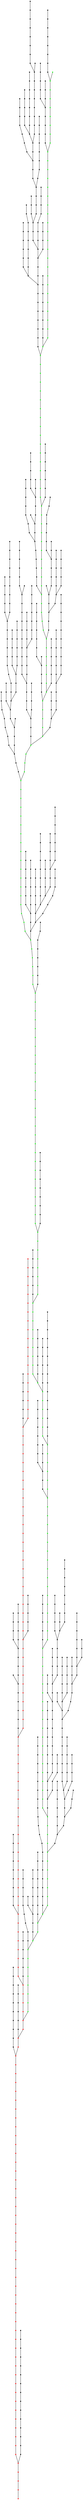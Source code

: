 digraph Orbits {
  node [shape=point];
  edge [arrowhead=none];
<YOU> [color=green];
<6KQ> [color=green];
<TBN> [color=green];
<BPX> [color=green];
<TKV> [color=green];
<RFG> [color=green];
<3SG> [color=green];
<S4B> [color=green];
<LM7> [color=green];
<2BN> [color=green];
<7ZX> [color=green];
<9B4> [color=green];
<NYS> [color=green];
<C9S> [color=green];
<2V2> [color=green];
<R2J> [color=green];
<BJ7> [color=green];
<68L> [color=green];
<SJM> [color=green];
<1M4> [color=green];
<X92> [color=green];
<1J9> [color=green];
<PFH> [color=green];
<W19> [color=green];
<FR3> [color=green];
<J4Q> [color=green];
<WZ7> [color=green];
<RKH> [color=green];
<KD8> [color=green];
<JN5> [color=green];
<61X> [color=green];
<X5Q> [color=green];
<9FL> [color=green];
<VX4> [color=green];
<94S> [color=green];
<RQX> [color=green];
<K9P> [color=green];
<J29> [color=green];
<GT6> [color=green];
<FDY> [color=green];
<8N7> [color=green];
<T2N> [color=green];
<487> [color=green];
<WY2> [color=green];
<771> [color=green];
<CTR> [color=green];
<P8C> [color=green];
<P3N> [color=green];
<45G> [color=green];
<VK9> [color=green];
<NJB> [color=green];
<M9R> [color=green];
<JRF> [color=green];
<8DH> [color=green];
<R66> [color=green];
<F9R> [color=green];
<JNY> [color=green];
<LRD> [color=green];
<MCW> [color=green];
<53D> [color=green];
<R1J> [color=green];
<4W5> [color=green];
<DC6> [color=green];
<Y1S> [color=green];
<6XD> [color=green];
<M8C> [color=green];
<P5X> [color=green];
<V9J> [color=green];
<RGV> [color=green];
<XS1> [color=green];
<YC8> [color=green];
<G7N> [color=green];
<SXQ> [color=green];
<8Z8> [color=green];
<GFG> [color=green];
<X5R> [color=green];
<WSY> [color=green];
<X34> [color=green];
<DQ4> [color=green];
<1FS> [color=green];
<6VW> [color=green];
<4QJ> [color=green];
<F5V> [color=green];
<R21> [color=green];
<G3Q> [color=green];
<677> [color=green];
<8YR> [color=green];
<484> [color=green];
<YMB> [color=green];
<PC3> [color=green];
<SMJ> [color=green];
<Q8X> [color=green];
<YWS> [color=green];
<SKV> [color=green];
<BJK> [color=green];
<Z6S> [color=green];
<1FX> [color=green];
<3NY> [color=green];
<VQ7> [color=green];
<KVH> [color=green];
<DXN> [color=green];
<P7K> [color=green];
<YVB> [color=green];
<B98> [color=green];
<V9P> [color=green];
<CM5> [color=green];
<DY2> [color=green];
<K95> [color=green];
<MGY> [color=green];
<YH9> [color=green];
<61Z> [color=green];
<FGY> [color=green];
<RZ8> [color=green];
<X5V> [color=green];
<YLK> [color=green];
<GX7> [color=green];
<HXM> [color=green];
<XQF> [color=green];
<BZD> [color=green];
<Q29> [color=green];
<113> [color=green];
<XN6> [color=green];
<YJQ> [color=green];
<Q8J> [color=green];
<6TZ> [color=green];
<BCV> [color=green];
<G9R> [color=green];
<XDD> [color=green];
<8S7> [color=green];
<W3D> [color=green];
<MSN> [color=green];
<GK1> [color=green];
<JBS> [color=green];
<Q4D> [color=green];
<LS2> [color=green];
<2WF> [color=green];
<5DM> [color=green];
<GHN> [color=green];
<3HG> [color=green];
<P5P> [color=green];
<65Y> [color=green];
<NNH> [color=green];
<1JF> [color=green];
<1YT> [color=green];
<PHF> [color=green];
<XJM> [color=green];
<R6Y> [color=green];
<9SF> [color=green];
<P98> [color=green];
<LVZ> [color=green];
<5B3> [color=green];
<NXF> [color=green];
<PQF> [color=green];
<183> [color=green];
<6TT> [color=green];
<H6P> [color=green];
<PK7> [color=green];
<FSB> [color=green];
<8NV> [color=green];
<TQP> [color=green];
<NPC> [color=green];
<6RF> [color=green];
<PVD> [color=green];
<ZBK> [color=green];
<WH4> [color=green];
<HHN> [color=green];
<KGS> [color=green];
<B3C> [color=green];
<4ZD> [color=green];
<Z17> [color=green];
<4GV> [color=green];
<4LD> [color=green];
<PFF> [color=green];
<CGQ> [color=green];
<XZN> [color=green];
<7FB> [color=green];
<8R7> [color=green];
<B29> [color=green];
<CCB> [color=green];
<8JW> [color=green];
<M3R> [color=green];
<G8R> [color=green];
<1YY> [color=green];
<BXW> [color=green];
<RXF> [color=green];
<BW5> [color=green];
<TP4> [color=green];
<3J1> [color=green];
<4WD> [color=green];
<XBH> [color=green];
<KN5> [color=green];
<CYZ> [color=green];
<LXZ> [color=green];
<WC6> [color=green];
<319> [color=green];
<1WZ> [color=green];
<VLT> [color=green];
<G9P> [color=green];
<J9C> [color=green];
<L5B> [color=green];
<CY6> [color=green];
<9J6> [color=green];
<M17> [color=green];
<DGZ> [color=green];
<S2D> [color=green];
<46N> [color=green];
<9KC> [color=green];
<HCT> [color=green];
<9WV> [color=green];
<GVG> [color=green];
<JP5> [color=green];
<ZL3> [color=green];
<SM3> [color=green];
<9L3> [color=green];
<5WS> [color=green];
<96F> [color=green];
<PHC> [color=green];
<62G> [color=green];
<19R> [color=green];
<VXF> [color=green];
<BC5> [color=green];
<L7M> [color=green];
<CN9> [color=green];
<6VV> [color=green];
<2T7> [color=green];
<Y1T> [color=green];
<72R> [color=green];
<ZSW> [color=green];
<KJB> [color=green];
<TRR> [color=green];
<LPR> [color=green];
<K7N> [color=green];
<HLF> [color=green];
<YSD> [color=green];
<LLV> [color=green];
<YKS> [color=green];
<3WP> [color=green];
<J5Q> [color=green];
<RLJ> [color=green];
<2NH> [color=green];
<W8S> [color=green];
<HG8> [color=green];
<NT4> [color=green];
<KNH> [color=green];
<81Z> [color=green];
<VK5> [color=green];
<VKJ> [color=green];
<2WD> [color=green];
<JW4> [color=green];
<VDJ> [color=green];
<M2S> [color=green];
<QST> [color=green];
<GMR> [color=green];
<PND> [color=green];
<QP1> [color=green];
<M72> [color=green];
<7DC> [color=green];
<FHY> [color=green];
<ZVX> [color=green];
<QTF> [color=green];
<LK4> [color=green];
<T9Z> [color=green];
<6LB> [color=green];
<6VX> [color=green];
<J4C> [color=green];
<2YN> [color=green];
<J9W> [color=green];
<QXF> [color=green];
<3V2> [color=green];
<SX6> [color=green];
<2YC> [color=green];
<TPY> [color=green];
<V6Q> [color=green];
<ML7> [color=green];
<COM> [color=green];
<SAN> [color=red];
<HGN> [color=red];
<RWF> [color=red];
<HHB> [color=red];
<5QJ> [color=red];
<TZJ> [color=red];
<ZCK> [color=red];
<351> [color=red];
<7C5> [color=red];
<T7V> [color=red];
<52Z> [color=red];
<MJC> [color=red];
<C7Q> [color=red];
<STL> [color=red];
<MJ7> [color=red];
<M5M> [color=red];
<5FZ> [color=red];
<KNT> [color=red];
<X26> [color=red];
<TH4> [color=red];
<83S> [color=red];
<979> [color=red];
<9HM> [color=red];
<97R> [color=red];
<5D3> [color=red];
<62H> [color=red];
<YYH> [color=red];
<NHX> [color=red];
<XNK> [color=red];
<17T> [color=red];
<G43> [color=red];
<QHY> [color=red];
<NL1> [color=red];
<CJ1> [color=red];
<D5V> [color=red];
<6B2> [color=red];
<4QM> [color=red];
<V17> [color=red];
<18Y> [color=red];
<WGQ> [color=red];
<DTY> [color=red];
<5B5> [color=red];
<D5N> [color=red];
<CMF> [color=red];
<JFB> [color=red];
<C7H> [color=red];
<19K> [color=red];
<1XV> [color=red];
<L73> [color=red];
<Y3V> [color=red];
<9DX> [color=red];
<9DP> [color=red];
<M3J> [color=red];
<DKW> [color=red];
<3FP> [color=red];
<DYG> [color=red];
<NFC> [color=red];
<4B7> [color=red];
<T3V> [color=red];
<NYD> [color=red];
<FX6> [color=red];
<B5S> [color=red];
<BK8> [color=red];
<5P5> [color=red];
<5VV> [color=red];
<SQZ> [color=red];
<SR5> [color=red];
<PX9> [color=red];
<2BL> [color=red];
<4Z9> [color=red];
<VV9> [color=red];
<24B> [color=red];
<HYW> [color=red];
<1CM> [color=red];
<XLV> [color=red];
<PQ7> [color=red];
<L4D> [color=red];
<HQR> [color=red];
<5QS> [color=red];
<8CJ> [color=red];
<R2N> [color=red];
<XFM> [color=red];
<9SD> [color=red];
<GCH> [color=red];
<7XL> [color=red];
<CYJ> [color=red];
<BC5> [color=red];
<L7M> [color=red];
<CN9> [color=red];
<6VV> [color=red];
<2T7> [color=red];
<Y1T> [color=red];
<72R> [color=red];
<ZSW> [color=red];
<KJB> [color=red];
<TRR> [color=red];
<LPR> [color=red];
<K7N> [color=red];
<HLF> [color=red];
<YSD> [color=red];
<LLV> [color=red];
<YKS> [color=red];
<3WP> [color=red];
<J5Q> [color=red];
<RLJ> [color=red];
<2NH> [color=red];
<W8S> [color=red];
<HG8> [color=red];
<NT4> [color=red];
<KNH> [color=red];
<81Z> [color=red];
<VK5> [color=red];
<VKJ> [color=red];
<2WD> [color=red];
<JW4> [color=red];
<VDJ> [color=red];
<M2S> [color=red];
<QST> [color=red];
<GMR> [color=red];
<PND> [color=red];
<QP1> [color=red];
<M72> [color=red];
<7DC> [color=red];
<FHY> [color=red];
<ZVX> [color=red];
<QTF> [color=red];
<LK4> [color=red];
<T9Z> [color=red];
<6LB> [color=red];
<6VX> [color=red];
<J4C> [color=red];
<2YN> [color=red];
<J9W> [color=red];
<QXF> [color=red];
<3V2> [color=red];
<SX6> [color=red];
<2YC> [color=red];
<TPY> [color=red];
<V6Q> [color=red];
<ML7> [color=red];
<COM> [color=red];
  <61Z> -> <FGY>;
  <LM7> -> <2BN>;
  <TVB> -> <QXY>;
  <Y6C> -> <5M5>;
  <64M> -> <2L2>;
  <183> -> <6TT>;
  <6TT> -> <H6P>;
  <WP5> -> <LPL>;
  <SDV> -> <TDW>;
  <LHM> -> <4N3>;
  <STL> -> <MJ7>;
  <4QM> -> <V17>;
  <R2P> -> <2XW>;
  <P3C> -> <CMK>;
  <XBH> -> <KN5>;
  <Z17> -> <4GV>;
  <KD6> -> <VQW>;
  <GBK> -> <N6Q>;
  <5R2> -> <LZC>;
  <L7Y> -> <3Z1>;
  <QCF> -> <1LV>;
  <6K4> -> <NQ5>;
  <D1H> -> <3XX>;
  <DXZ> -> <YT6>;
  <CMF> -> <JFB>;
  <DYG> -> <NFC>;
  <W38> -> <VG6>;
  <TCV> -> <31Z>;
  <H8Q> -> <597>;
  <MSN> -> <GK1>;
  <W4Y> -> <69N>;
  <1FX> -> <3NY>;
  <3XX> -> <W81>;
  <KBR> -> <LP1>;
  <X65> -> <3KD>;
  <HLF> -> <YSD>;
  <NXN> -> <WKN>;
  <NYS> -> <C9S>;
  <Y3V> -> <9DX>;
  <YSL> -> <VY4>;
  <79M> -> <2V4>;
  <1RB> -> <X68>;
  <H97> -> <53T>;
  <2J1> -> <TKM>;
  <N95> -> <K8M>;
  <J3B> -> <HZ2>;
  <KQ1> -> <R6Z>;
  <5WS> -> <96F>;
  <KQ5> -> <W68>;
  <NCN> -> <H4G>;
  <BH6> -> <WXV>;
  <KVB> -> <8Z1>;
  <18Y> -> <WGQ>;
  <9D8> -> <4M1>;
  <RLJ> -> <2NH>;
  <1Y5> -> <KVB>;
  <RFG> -> <3SG>;
  <HZJ> -> <GBD>;
  <JZ4> -> <1W4>;
  <R1J> -> <4W5>;
  <GJB> -> <6KP>;
  <4D5> -> <1QS>;
  <FDD> -> <1Q4>;
  <Q8F> -> <DZX>;
  <1RF> -> <7MB>;
  <TKV> -> <RFG>;
  <QTF> -> <LK4>;
  <LLV> -> <YKS>;
  <2BL> -> <4Z9>;
  <WJ4> -> <VNR>;
  <KNH> -> <81Z>;
  <9LV> -> <2V7>;
  <LRD> -> <MCW>;
  <HTX> -> <SGB>;
  <DGX> -> <NKK>;
  <C7W> -> <MHG>;
  <6VV> -> <2T7>;
  <2CL> -> <X9J>;
  <RPP> -> <8CF>;
  <GY6> -> <LVZ>;
  <D1V> -> <NDK>;
  <LTF> -> <JYG>;
  <JP5> -> <ZL3>;
  <NGS> -> <RZP>;
  <212> -> <6LW>;
  <6B2> -> <4QM>;
  <ZCK> -> <351>;
  <JF9> -> <8FJ>;
  <XZV> -> <TH4>;
  <1W4> -> <3HK>;
  <TKM> -> <DCX>;
  <CCB> -> <8JW>;
  <4N7> -> <Z5Y>;
  <1XV> -> <L73>;
  <6VW> -> <4QJ>;
  <8C7> -> <F4H>;
  <BQ9> -> <RKS>;
  <RWF> -> <HHB>;
  <X5H> -> <2T7>;
  <HXM> -> <XQF>;
  <CMJ> -> <QKM>;
  <RZR> -> <GC3>;
  <D5Q> -> <BBL>;
  <JBF> -> <LC7>;
  <MZ1> -> <8RJ>;
  <TYR> -> <PD9>;
  <B17> -> <MWX>;
  <L88> -> <DR1>;
  <B16> -> <KBR>;
  <Q2J> -> <CM2>;
  <3WP> -> <J5Q>;
  <2XW> -> <3Z1>;
  <VY4> -> <YCF>;
  <2V4> -> <76M>;
  <L2Z> -> <CCM>;
  <YNQ> -> <7XM>;
  <GTK> -> <7HW>;
  <6LC> -> <ZSM>;
  <G1N> -> <H9P>;
  <B3C> -> <4ZD>;
  <39Y> -> <DXZ>;
  <V17> -> <18Y>;
  <QXY> -> <747>;
  <ZTN> -> <W26>;
  <J5Q> -> <RLJ>;
  <96F> -> <PHC>;
  <PMY> -> <ZQD>;
  <8RJ> -> <BWK>;
  <DRX> -> <8C4>;
  <NDK> -> <YL1>;
  <PFH> -> <W19>;
  <X8G> -> <T6V>;
  <TRR> -> <LPR>;
  <NF8> -> <JRV>;
  <XVV> -> <248>;
  <H3P> -> <KQ1>;
  <BSB> -> <747>;
  <C4N> -> <8PH>;
  <9M8> -> <7ZT>;
  <QKH> -> <FPQ>;
  <CYZ> -> <LXZ>;
  <681> -> <VZX>;
  <6J4> -> <PRZ>;
  <91R> -> <XZ6>;
  <QG1> -> <G77>;
  <G3S> -> <QCF>;
  <XT1> -> <NXN>;
  <DY2> -> <K95>;
  <NNH> -> <1JF>;
  <7W3> -> <4N7>;
  <PBN> -> <5RQ>;
  <8D1> -> <JRS>;
  <8SK> -> <G7C>;
  <H16> -> <H3P>;
  <Q8Q> -> <346>;
  <5LZ> -> <HH7>;
  <WFK> -> <HZJ>;
  <81J> -> <FRH>;
  <K3X> -> <DQM>;
  <9RN> -> <HTX>;
  <4Z9> -> <VV9>;
  <T37> -> <X6T>;
  <K7H> -> <JC7>;
  <9SF> -> <P98>;
  <XFM> -> <9SD>;
  <B98> -> <V9P>;
  <8NQ> -> <BG7>;
  <PMJ> -> <YPZ>;
  <NFR> -> <5VN>;
  <LK4> -> <T9Z>;
  <N4K> -> <J5G>;
  <GFG> -> <X5R>;
  <MK5> -> <TZP>;
  <5MV> -> <2B4>;
  <RTR> -> <FNG>;
  <HXC> -> <WFK>;
  <R2J> -> <BJ7>;
  <HVV> -> <HCZ>;
  <HYW> -> <1CM>;
  <DPR> -> <9FL>;
  <FFS> -> <JPQ>;
  <6VT> -> <P5P>;
  <MJK> -> <D1V>;
  <Q92> -> <RZB>;
  <QP1> -> <M72>;
  <L16> -> <8ZZ>;
  <XZN> -> <7FB>;
  <TSV> -> <X6C>;
  <SC7> -> <MK5>;
  <7ZX> -> <9B4>;
  <6C5> -> <JZ4>;
  <33S> -> <5H2>;
  <487> -> <WY2>;
  <1J9> -> <PFH>;
  <G42> -> <6RF>;
  <T75> -> <VH4>;
  <9H3> -> <JF9>;
  <DMB> -> <HL8>;
  <98S> -> <WSR>;
  <NNX> -> <W6W>;
  <LC7> -> <Y6C>;
  <VLT> -> <G9P>;
  <D5V> -> <6B2>;
  <GX8> -> <HXC>;
  <4B7> -> <T3V>;
  <46N> -> <9KC>;
  <5T7> -> <SDV>;
  <8QG> -> <8D1>;
  <5QJ> -> <TZJ>;
  <TBD> -> <MBT>;
  <M29> -> <F1D>;
  <C7H> -> <19K>;
  <6KQ> -> <TBN>;
  <76M> -> <TKC>;
  <6L2> -> <38H>;
  <PVD> -> <ZBK>;
  <CTS> -> <DXR>;
  <XDX> -> <KCS>;
  <849> -> <QWW>;
  <NMG> -> <7W3>;
  <397> -> <BX6>;
  <38H> -> <Q61>;
  <JFB> -> <C7H>;
  <2ZR> -> <K1Y>;
  <CMK> -> <39Y>;
  <QTP> -> <3FL>;
  <6DR> -> <S7Y>;
  <J4C> -> <2YN>;
  <PG7> -> <Q8F>;
  <72Z> -> <J5W>;
  <L7M> -> <CN9>;
  <53D> -> <R1J>;
  <CRC> -> <YFG>;
  <4RY> -> <779>;
  <M17> -> <DGZ>;
  <BZ3> -> <5LZ>;
  <FX6> -> <B5S>;
  <5P5> -> <5VV>;
  <2P8> -> <8M9>;
  <J29> -> <GT6>;
  <759> -> <WFK>;
  <FSB> -> <8NV>;
  <Q8X> -> <YWS>;
  <ZLV> -> <ZV4>;
  <NF5> -> <6C5>;
  <XC7> -> <CP9>;
  <YH9> -> <61Z>;
  <W81> -> <VZ8>;
  <JMN> -> <FGN>;
  <72R> -> <ZSW>;
  <P6K> -> <JSN>;
  <Q7M> -> <Y3Z>;
  <ZZM> -> <LT7>;
  <319> -> <1WZ>;
  <D7H> -> <CGG>;
  <HG8> -> <NT4>;
  <QQR> -> <RLB>;
  <3SG> -> <S4B>;
  <BDJ> -> <H3Z>;
  <GH3> -> <RZR>;
  <PND> -> <QP1>;
  <PK7> -> <FSB>;
  <KGS> -> <B3C>;
  <W26> -> <4P5>;
  <1LV> -> <TSV>;
  <1Q4> -> <37K>;
  <J9C> -> <L5B>;
  <G14> -> <P6K>;
  <CGQ> -> <XZN>;
  <6LW> -> <N95>;
  <2NH> -> <W8S>;
  <GX7> -> <HXM>;
  <ZQY> -> <6KQ>;
  <C57> -> <Y2L>;
  <318> -> <DPR>;
  <Y82> -> <7S8>;
  <YJQ> -> <Q8J>;
  <SX6> -> <2YC>;
  <N41> -> <DK2>;
  <PRZ> -> <C1N>;
  <1P2> -> <LW3>;
  <4R2> -> <GGX>;
  <8PH> -> <9FZ>;
  <3J1> -> <4WD>;
  <G9P> -> <J9C>;
  <XJS> -> <J81>;
  <2B4> -> <WCJ>;
  <1QC> -> <M3V>;
  <1F7> -> <QQP>;
  <979> -> <9HM>;
  <72D> -> <NGS>;
  <D5N> -> <CMF>;
  <VDJ> -> <M2S>;
  <LQ8> -> <QW7>;
  <4LD> -> <PFF>;
  <MHG> -> <1YN>;
  <W19> -> <FR3>;
  <ST1> -> <CKS>;
  <VZX> -> <1S4>;
  <M83> -> <7S8>;
  <7VX> -> <L16>;
  <YFG> -> <CTS>;
  <SGB> -> <WJ4>;
  <6V7> -> <4S5>;
  <7GN> -> <MF4>;
  <M5Q> -> <QTP>;
  <HXG> -> <6TD>;
  <MFG> -> <QXY>;
  <JRS> -> <6K5>;
  <113> -> <XN6>;
  <2YC> -> <TPY>;
  <PMC> -> <XL2>;
  <THY> -> <VSK>;
  <8CF> -> <L88>;
  <PCV> -> <NFR>;
  <LPZ> -> <MDX>;
  <4FG> -> <D3K>;
  <L2L> -> <8YP>;
  <QJM> -> <PMY>;
  <TG5> -> <GH3>;
  <F1H> -> <6KZ>;
  <X68> -> <Y85>;
  <VMQ> -> <CMJ>;
  <8Z8> -> <GFG>;
  <VH4> -> <1L1>;
  <Q91> -> <BTN>;
  <TVF> -> <T7W>;
  <LPL> -> <6LC>;
  <RXF> -> <BW5>;
  <X6C> -> <6VW>;
  <BK8> -> <5P5>;
  <VV9> -> <24B>;
  <9KC> -> <HCT>;
  <96V> -> <Q2J>;
  <97R> -> <5D3>;
  <PFS> -> <BJL>;
  <J8P> -> <RTR>;
  <8GM> -> <VCJ>;
  <LNJ> -> <6KF>;
  <31Z> -> <KLB>;
  <2V7> -> <VQW>;
  <5QS> -> <8CJ>;
  <QWW> -> <V2S>;
  <3KD> -> <6DR>;
  <5B5> -> <D5N>;
  <Z16> -> <DK1>;
  <P7K> -> <YVB>;
  <X5R> -> <WSY>;
  <T4G> -> <P13>;
  <SYR> -> <VGZ>;
  <ZWS> -> <LVB>;
  <CQP> -> <RPG>;
  <573> -> <81J>;
  <CKC> -> <F9B>;
  <8JW> -> <M3R>;
  <G1B> -> <HL8>;
  <WYX> -> <WDN>;
  <F17> -> <ZZ3>;
  <MK1> -> <7XM>;
  <VNR> -> <HKF>;
  <H4G> -> <BSB>;
  <MS6> -> <JS4>;
  <G7N> -> <SXQ>;
  <5VN> -> <G1F>;
  <V2Y> -> <NH5>;
  <LS2> -> <2WF>;
  <SVQ> -> <K51>;
  <MDX> -> <MM2>;
  <LR3> -> <JSN>;
  <28F> -> <FTV>;
  <8DH> -> <R66>;
  <Y2L> -> <5JM>;
  <GRR> -> <Q92>;
  <3Z1> -> <55L>;
  <VLB> -> <2BG>;
  <P6R> -> <7GN>;
  <YCL> -> <8K3>;
  <R6Z> -> <KDN>;
  <KCS> -> <GX8>;
  <H9P> -> <TCV>;
  <JS4> -> <6J4>;
  <JRV> -> <Q7M>;
  <5B3> -> <NXF>;
  <HZC> -> <573>;
  <F4H> -> <HZC>;
  <W3D> -> <MSN>;
  <2YQ> -> <TBD>;
  <12D> -> <YQN>;
  <94S> -> <RQX>;
  <RYG> -> <GTK>;
  <9WV> -> <GVG>;
  <V9P> -> <CM5>;
  <JNR> -> <QP9>;
  <NN1> -> <JYG>;
  <9BZ> -> <2P8>;
  <PSW> -> <FF6>;
  <NKK> -> <WB6>;
  <H7C> -> <CZJ>;
  <62H> -> <YYH>;
  <LP1> -> <YSL>;
  <YC6> -> <SJJ>;
  <GSF> -> <9GB>;
  <8Z1> -> <P6X>;
  <CTR> -> <P8C>;
  <83S> -> <979>;
  <TBK> -> <NF5>;
  <8NV> -> <TQP>;
  <YMB> -> <PC3>;
  <M2S> -> <QST>;
  <19Y> -> <X56>;
  <H3Z> -> <Y7G>;
  <BDK> -> <2RN>;
  <JXJ> -> <TYR>;
  <WB6> -> <NF2>;
  <DXN> -> <P7K>;
  <WZ7> -> <RKH>;
  <XNK> -> <17T>;
  <QHY> -> <NL1>;
  <WJS> -> <Y82>;
  <BC5> -> <L7M>;
  <ZSW> -> <KJB>;
  <KVH> -> <DXN>;
  <JPQ> -> <VLW>;
  <DGZ> -> <S2D>;
  <NYD> -> <FX6>;
  <TKC> -> <FWT>;
  <VQW> -> <2JN>;
  <X86> -> <V2Y>;
  <XL2> -> <H97>;
  <DCK> -> <BLC>;
  <868> -> <6N7>;
  <F3R> -> <FPF>;
  <WHH> -> <F1H>;
  <R2N> -> <XFM>;
  <KYQ> -> <PNH>;
  <6VX> -> <J4C>;
  <G1F> -> <TVB>;
  <B66> -> <NNX>;
  <V9W> -> <BZ3>;
  <QST> -> <GMR>;
  <Y34> -> <RBB>;
  <755> -> <577>;
  <3V2> -> <SX6>;
  <DK1> -> <1L1>;
  <RZ8> -> <X5V>;
  <QF7> -> <M3F>;
  <677> -> <8YR>;
  <FPF> -> <M83>;
  <M8L> -> <J28>;
  <FRY> -> <M83>;
  <X6T> -> <T8Y>;
  <YL1> -> <MMJ>;
  <T2N> -> <487>;
  <KJB> -> <TRR>;
  <QNC> -> <FFS>;
  <3L6> -> <WP5>;
  <1Z7> -> <6V7>;
  <X5Q> -> <9FL>;
  <2RS> -> <W38>;
  <X92> -> <1J9>;
  <9KT> -> <N9X>;
  <F9B> -> <12D>;
  <DCX> -> <6QR>;
  <MM2> -> <7ZT>;
  <K51> -> <P8K>;
  <M3F> -> <WKR>;
  <B29> -> <CCB>;
  <VCJ> -> <RSN>;
  <37K> -> <L7S>;
  <HQR> -> <5QS>;
  <NPC> -> <6RF>;
  <2T7> -> <Y1T>;
  <YT6> -> <FGB>;
  <K95> -> <MGY>;
  <LWC> -> <DGX>;
  <X26> -> <TH4>;
  <FPQ> -> <MFG>;
  <L67> -> <Y7Y>;
  <9NJ> -> <DM6>;
  <2JN> -> <THY>;
  <PC3> -> <SMJ>;
  <S7Y> -> <SZC>;
  <VHY> -> <JPQ>;
  <11M> -> <SKG>;
  <3HK> -> <YNJ>;
  <VX3> -> <2V4>;
  <711> -> <QP9>;
  <BBL> -> <681>;
  <8K1> -> <2G8>;
  <7HW> -> <QW9>;
  <MYL> -> <9J6>;
  <6TD> -> <93R>;
  <2YN> -> <J9W>;
  <VBT> -> <CRC>;
  <G9R> -> <XDD>;
  <9HM> -> <97R>;
  <TZJ> -> <ZCK>;
  <9L3> -> <5WS>;
  <7PY> -> <BCW>;
  <47R> -> <XLV>;
  <1L1> -> <CK9>;
  <5DM> -> <GHN>;
  <MMJ> -> <759>;
  <RSC> -> <WYX>;
  <1WZ> -> <VLT>;
  <PRP> -> <7T6>;
  <PHC> -> <62G>;
  <4WD> -> <XBH>;
  <LVB> -> <4FG>;
  <CP9> -> <1X7>;
  <8C4> -> <X5R>;
  <DQM> -> <GK1>;
  <YKS> -> <3WP>;
  <672> -> <G42>;
  <7XM> -> <BDJ>;
  <W4G> -> <9BZ>;
  <YZ4> -> <PJJ>;
  <5VV> -> <SQZ>;
  <45G> -> <VK9>;
  <MWX> -> <R2P>;
  <YYH> -> <NHX>;
  <JC7> -> <9RW>;
  <VX4> -> <94S>;
  <R21> -> <G3Q>;
  <6N7> -> <6K4>;
  <4W3> -> <3L6>;
  <Y7Y> -> <3C3>;
  <NQ5> -> <9M8>;
  <68L> -> <SJM>;
  <G72> -> <P6K>;
  <CZJ> -> <K3X>;
  <L5B> -> <CY6>;
  <MZG> -> <LWK>;
  <QKM> -> <43Y>;
  <HH7> -> <6DR>;
  <54V> -> <HT1>;
  <PX9> -> <2BL>;
  <LVZ> -> <5B3>;
  <JYB> -> <Z6H>;
  <Y8Q> -> <5MG>;
  <VK5> -> <VKJ>;
  <P6X> -> <LR3>;
  <7YW> -> <F1F>;
  <W52> -> <VY4>;
  <YLW> -> <VG6>;
  <LWG> -> <T1Q>;
  <BY7> -> <KYQ>;
  <WDN> -> <672>;
  <SQZ> -> <SR5>;
  <DK2> -> <NKK>;
  <XN6> -> <YJQ>;
  <Y1S> -> <6XD>;
  <QHT> -> <Z5M>;
  <BJK> -> <Z6S>;
  <ML7> -> <COM>;
  <DFR> -> <WB1>;
  <2L2> -> <X5H>;
  <MJC> -> <C7Q>;
  <SKV> -> <BJK>;
  <7SS> -> <LC7>;
  <VZ8> -> <V9W>;
  <1YT> -> <PHF>;
  <QW7> -> <G72>;
  <346> -> <ZJV>;
  <8S7> -> <W3D>;
  <8CJ> -> <R2N>;
  <W6W> -> <TDL>;
  <6QR> -> <DLT>;
  <1M4> -> <X92>;
  <LXZ> -> <WC6>;
  <1YY> -> <BXW>;
  <VFJ> -> <CN9>;
  <YOU> -> <6KQ>;
  <NHX> -> <XNK>;
  <X34> -> <DQ4>;
  <Y55> -> <MJK>;
  <5YF> -> <T75>;
  <N9X> -> <PCV>;
  <SZC> -> <JBF>;
  <VS8> -> <ZLV>;
  <DLT> -> <2YC>;
  <KPR> -> <RFL>;
  <FDY> -> <8N7>;
  <GMR> -> <PND>;
  <69N> -> <DRX>;
  <P3N> -> <45G>;
  <9B4> -> <NYS>;
  <NWQ> -> <YDY>;
  <DZX> -> <6GC>;
  <TJ2> -> <NMG>;
  <JYG> -> <PFS>;
  <5FZ> -> <KNT>;
  <ZQ2> -> <ZYN>;
  <RQX> -> <K9P>;
  <B9J> -> <ML8>;
  <9GB> -> <PRP>;
  <JSN> -> <67N>;
  <GHN> -> <3HG>;
  <KJN> -> <PYN>;
  <WY9> -> <GVG>;
  <YT5> -> <S8N>;
  <2RN> -> <VFJ>;
  <6LB> -> <6VX>;
  <7DC> -> <FHY>;
  <4N3> -> <D65>;
  <MF4> -> <BH6>;
  <M3J> -> <DKW>;
  <3FP> -> <DYG>;
  <HZ2> -> <YC8>;
  <M3R> -> <G8R>;
  <HWS> -> <HXG>;
  <LW3> -> <CQP>;
  <9SD> -> <GCH>;
  <LX9> -> <4HR>;
  <YV4> -> <KQ5>;
  <C9S> -> <2V2>;
  <TP4> -> <3J1>;
  <QVR> -> <XPL>;
  <GQB> -> <TG5>;
  <VQ7> -> <KVH>;
  <BX6> -> <JMN>;
  <72M> -> <QX9>;
  <Z6H> -> <4RY>;
  <SAN> -> <HGN>;
  <577> -> <NF8>;
  <BLC> -> <72D>;
  <125> -> <QG1>;
  <XZ3> -> <SYR>;
  <LZC> -> <WW5>;
  <X56> -> <5YF>;
  <ZZ3> -> <N9R>;
  <YPR> -> <6VT>;
  <XDD> -> <8S7>;
  <P5P> -> <65Y>;
  <R6Y> -> <9SF>;
  <LWK> -> <GJB>;
  <QYV> -> <9RN>;
  <Y85> -> <THY>;
  <1JF> -> <1YT>;
  <ZQD> -> <TKC>;
  <YNJ> -> <PD9>;
  <DKW> -> <3FP>;
  <D91> -> <XDX>;
  <BCV> -> <G9R>;
  <BXW> -> <RXF>;
  <FGB> -> <44W>;
  <1ZW> -> <GY6>;
  <PZ7> -> <TTT>;
  <4GZ> -> <LTF>;
  <RMB> -> <9NJ>;
  <7XL> -> <CYJ>;
  <PQF> -> <183>;
  <WC6> -> <319>;
  <8ZZ> -> <DY9>;
  <VSK> -> <P7W>;
  <F4Y> -> <G1F>;
  <1YN> -> <MZ1>;
  <M9R> -> <JRF>;
  <QXF> -> <3V2>;
  <C7Q> -> <STL>;
  <CN9> -> <6VV>;
  <G93> -> <QF7>;
  <FRD> -> <PSW>;
  <8N7> -> <T2N>;
  <4ZD> -> <Z17>;
  <M8C> -> <P5X>;
  <YLK> -> <GX7>;
  <N2Y> -> <PMJ>;
  <W8S> -> <HG8>;
  <ZBK> -> <WH4>;
  <FGN> -> <6RT>;
  <K1T> -> <9WV>;
  <YVB> -> <B98>;
  <WXV> -> <H7C>;
  <MGY> -> <YH9>;
  <65Y> -> <NNH>;
  <3NY> -> <VQ7>;
  <V9J> -> <RGV>;
  <NF2> -> <B2H>;
  <L4D> -> <HQR>;
  <S4B> -> <LM7>;
  <GK1> -> <JBS>;
  <YDY> -> <DRX>;
  <8YP> -> <JNR>;
  <DXR> -> <1F7>;
  <ML8> -> <FRD>;
  <9SW> -> <RQ6>;
  <BW5> -> <TP4>;
  <HL8> -> <MYL>;
  <J81> -> <VS8>;
  <CNZ> -> <Y9Z>;
  <DC6> -> <Y1S>;
  <N9R> -> <4GZ>;
  <MJ7> -> <M5M>;
  <DR1> -> <2BN>;
  <G7C> -> <53D>;
  <QX9> -> <G14>;
  <2P6> -> <Y9L>;
  <GYL> -> <XSQ>;
  <Y9L> -> <MJD>;
  <2P7> -> <P3C>;
  <MSM> -> <Q3P>;
  <WB1> -> <QVR>;
  <RKS> -> <X9R>;
  <38V> -> <CGG>;
  <QQP> -> <5VN>;
  <F1D> -> <96V>;
  <Y8L> -> <ZQY>;
  <P8K> -> <M29>;
  <JC3> -> <CKC>;
  <VW5> -> <TDW>;
  <FNR> -> <Q91>;
  <YCT> -> <X5Q>;
  <4FZ> -> <PZ7>;
  <114> -> <ZL3>;
  <J6S> -> <K1T>;
  <779> -> <B17>;
  <NXF> -> <PQF>;
  <3FL> -> <NCN>;
  <NTH> -> <W4G>;
  <74M> -> <7PY>;
  <JW4> -> <VDJ>;
  <GDQ> -> <V1F>;
  <YQN> -> <QQR>;
  <RBB> -> <2S5>;
  <597> -> <7FF>;
  <V4N> -> <MS6>;
  <4P5> -> <QW9>;
  <C31> -> <BLC>;
  <ZVX> -> <QTF>;
  <RHQ> -> <YNJ>;
  <6KZ> -> <G93>;
  <P8C> -> <P3N>;
  <ZSM> -> <G9P>;
  <LPG> -> <91R>;
  <VRY> -> <PG7>;
  <D65> -> <DCK>;
  <BTN> -> <CCB>;
  <D3K> -> <D7H>;
  <W5Q> -> <XT1>;
  <M72> -> <7DC>;
  <H6P> -> <PK7>;
  <1FS> -> <6VW>;
  <HHN> -> <KGS>;
  <J4Q> -> <WZ7>;
  <RQ6> -> <RSW>;
  <7T6> -> <M4B>;
  <YSD> -> <LLV>;
  <7FF> -> <WDN>;
  <WGQ> -> <DTY>;
  <3HG> -> <P5P>;
  <5RQ> -> <H6P>;
  <4TV> -> <64M>;
  <LCC> -> <8GM>;
  <G8R> -> <1YY>;
  <DM6> -> <XVV>;
  <XKN> -> <WY9>;
  <G43> -> <QHY>;
  <T6V> -> <7SS>;
  <SR5> -> <PX9>;
  <81Z> -> <VK5>;
  <V1F> -> <YG3>;
  <CKS> -> <YT5>;
  <SH3> -> <F17>;
  <2G8> -> <2JP>;
  <RZB> -> <6LC>;
  <RGV> -> <XS1>;
  <2V2> -> <R2J>;
  <L5N> -> <QKH>;
  <YG3> -> <ZZB>;
  <6C2> -> <Y8L>;
  <3ZK> -> <YPR>;
  <1RM> -> <7YW>;
  <9DX> -> <9DP>;
  <248> -> <V9P>;
  <D8V> -> <N2Y>;
  <KLB> -> <TVB>;
  <RFL> -> <5YF>;
  <595> -> <SM3>;
  <8FJ> -> <DXR>;
  <G77> -> <PBN>;
  <MBT> -> <QDC>;
  <PNH> -> <595>;
  <DTY> -> <5B5>;
  <L7X> -> <CNZ>;
  <CK9> -> <VW5>;
  <K7N> -> <HLF>;
  <PGG> -> <VRY>;
  <C1N> -> <GRR>;
  <PQ7> -> <L4D>;
  <1QS> -> <YLW>;
  <X5V> -> <YLK>;
  <Z1Q> -> <H8Q>;
  <VLW> -> <FRY>;
  <ZJV> -> <LWC>;
  <DP8> -> <KGL>;
  <48H> -> <XC7>;
  <V6Q> -> <ML7>;
  <Q3P> -> <YLW>;
  <PFF> -> <CGQ>;
  <61X> -> <X5Q>;
  <S2D> -> <46N>;
  <8K3> -> <QHT>;
  <F9R> -> <JNY>;
  <QS5> -> <2LS>;
  <4S5> -> <XZV>;
  <KN5> -> <CYZ>;
  <T3V> -> <NYD>;
  <Z6S> -> <1FX>;
  <VKJ> -> <2WD>;
  <PYN> -> <9H3>;
  <VR5> -> <JC3>;
  <FNG> -> <DXZ>;
  <TTT> -> <D1H>;
  <PHF> -> <XJM>;
  <WSR> -> <B16>;
  <24B> -> <HYW>;
  <L3N> -> <RRM>;
  <1S4> -> <1P2>;
  <2BN> -> <7ZX>;
  <JRF> -> <8DH>;
  <DY9> -> <SC7>;
  <9FZ> -> <L2L>;
  <DQ4> -> <1FS>;
  <ZZB> -> <VK9>;
  <BPX> -> <TKV>;
  <J71> -> <F1D>;
  <TH4> -> <83S>;
  <VGZ> -> <J3B>;
  <WY2> -> <771>;
  <W68> -> <5PJ>;
  <YPZ> -> <1RB>;
  <CGG> -> <YT5>;
  <P13> -> <HWS>;
  <CY6> -> <9J6>;
  <JNY> -> <LRD>;
  <5MG> -> <LPD>;
  <SJM> -> <1M4>;
  <TZP> -> <FLZ>;
  <XPL> -> <LPG>;
  <QCV> -> <Z1Q>;
  <TDW> -> <B2B>;
  <GC3> -> <F3R>;
  <FTV> -> <DMB>;
  <V2S> -> <1RF>;
  <XS1> -> <YC8>;
  <QP9> -> <1X4>;
  <1X7> -> <NN1>;
  <LFC> -> <9VC>;
  <PD9> -> <GSF>;
  <RKH> -> <KD8>;
  <2WD> -> <JW4>;
  <MCW> -> <53D>;
  <HGN> -> <RWF>;
  <2JP> -> <QCV>;
  <HCZ> -> <G3S>;
  <4GV> -> <4LD>;
  <T8Y> -> <2RS>;
  <BR1> -> <6JT>;
  <GCH> -> <7XL>;
  <WS8> -> <FNR>;
  <LPD> -> <HSV>;
  <S8N> -> <GRT>;
  <TPY> -> <V6Q>;
  <GBD> -> <RHS>;
  <T7W> -> <MK1>;
  <BCW> -> <GDQ>;
  <B2H> -> <J71>;
  <67N> -> <FTV>;
  <D43> -> <8NM>;
  <H2X> -> <Y8Q>;
  <MJD> -> <SVQ>;
  <55L> -> <8QG>;
  <M5M> -> <5FZ>;
  <9FL> -> <VX4>;
  <4M1> -> <M5Q>;
  <ZL3> -> <SM3>;
  <FF6> -> <Z16>;
  <9DP> -> <M3J>;
  <Q61> -> <125>;
  <6KP> -> <FDD>;
  <1G1> -> <CMF>;
  <XQF> -> <BZD>;
  <6DT> -> <RSC>;
  <YLS> -> <X8G>;
  <KNT> -> <X26>;
  <Y3Z> -> <P98>;
  <4QJ> -> <F5V>;
  <NFC> -> <4B7>;
  <Z5Y> -> <5T7>;
  <3C3> -> <BDK>;
  <K9P> -> <J29>;
  <9VC> -> <114>;
  <J5W> -> <5MV>;
  <LDB> -> <C2Q>;
  <CJ1> -> <D5V>;
  <SXQ> -> <8Z8>;
  <X9J> -> <Y55>;
  <X5T> -> <XZ3>;
  <XJM> -> <R6Y>;
  <17T> -> <G43>;
  <7S8> -> <JXJ>;
  <T9Z> -> <6LB>;
  <TBN> -> <BPX>;
  <X9R> -> <RYG>;
  <6K5> -> <YC6>;
  <6GC> -> <212>;
  <62G> -> <19R>;
  <HT1> -> <1Z7>;
  <ZV4> -> <X68>;
  <FGY> -> <RZ8>;
  <Y1T> -> <72R>;
  <52Z> -> <MJC>;
  <TDL> -> <1G1>;
  <SJJ> -> <T75>;
  <L73> -> <Y3V>;
  <FR3> -> <J4Q>;
  <JKP> -> <LFC>;
  <WH4> -> <HHN>;
  <J28> -> <262>;
  <B2B> -> <QNC>;
  <GYK> -> <4W3>;
  <GVG> -> <JP5>;
  <4W5> -> <DC6>;
  <NT4> -> <KNH>;
  <RPG> -> <X65>;
  <5DK> -> <Q92>;
  <5PJ> -> <CQP>;
  <LDX> -> <QYM>;
  <CM5> -> <DY2>;
  <7C5> -> <T7V>;
  <LPR> -> <K7N>;
  <W33> -> <M8L>;
  <19K> -> <1XV>;
  <YCF> -> <W4Y>;
  <GT6> -> <FDY>;
  <6KF> -> <WS8>;
  <VXF> -> <BC5>;
  <8M9> -> <BY7>;
  <SM3> -> <9L3>;
  <M15> -> <JKP>;
  <484> -> <YMB>;
  <KGL> -> <YCL>;
  <BVD> -> <3FP>;
  <VG6> -> <Y34>;
  <BG7> -> <VHY>;
  <CYJ> -> <BC5>;
  <FHY> -> <ZVX>;
  <7MB> -> <W33>;
  <747> -> <VQ7>;
  <5M5> -> <WSY>;
  <QYM> -> <711>;
  <2LS> -> <5R2>;
  <WSY> -> <X34>;
  <HMG> -> <GYL>;
  <M4B> -> <318>;
  <HHB> -> <5QJ>;
  <8R7> -> <B29>;
  <53T> -> <HMG>;
  <771> -> <CTR>;
  <HSV> -> <1N9>;
  <WKN> -> <1ZW>;
  <6XD> -> <M8C>;
  <JN5> -> <61X>;
  <F5V> -> <R21>;
  <7ZT> -> <RPP>;
  <BJ7> -> <68L>;
  <VK9> -> <NJB>;
  <ZBW> -> <8HV>;
  <CCM> -> <49Z>;
  <RB8> -> <LHM>;
  <P98> -> <LVZ>;
  <J9W> -> <QXF>;
  <G3Q> -> <677>;
  <P5X> -> <V9J>;
  <BWK> -> <PZ7>;
  <K1Y> -> <L5N>;
  <6RF> -> <PVD>;
  <C2Q> -> <VKX>;
  <FRH> -> <9SD>;
  <7FB> -> <8R7>;
  <T1Q> -> <38V>;
  <1N9> -> <4D5>;
  <RSN> -> <9LV>;
  <HCT> -> <9WV>;
  <Z5M> -> <BVD>;
  <K8M> -> <2J1>;
  <2BG> -> <19Y>;
  <RZP> -> <G7N>;
  <HKF> -> <J6S>;
  <QDC> -> <1QC>;
  <GRT> -> <C57>;
  <5H2> -> <397>;
  <WKR> -> <F4Y>;
  <43Y> -> <LFC>;
  <1X4> -> <HCZ>;
  <5J7> -> <K7H>;
  <SMJ> -> <Q8X>;
  <J5G> -> <J8P>;
  <FLZ> -> <5DK>;
  <RLB> -> <QYV>;
  <NJB> -> <M9R>;
  <262> -> <W52>;
  <N6Q> -> <GFH>;
  <PJJ> -> <KJN>;
  <49Z> -> <VX3>;
  <Q4D> -> <LS2>;
  <TQP> -> <NPC>;
  <HMK> -> <B2H>;
  <2WF> -> <5DM>;
  <WKB> -> <TJ2>;
  <NN3> -> <NWQ>;
  <5D3> -> <62H>;
  <5JM> -> <LQ8>;
  <R66> -> <F9R>;
  <WW5> -> <6L2>;
  <VKX> -> <RMB>;
  <19R> -> <VXF>;
  <WZ1> -> <VMQ>;
  <Y9Z> -> <6C2>;
  <6RT> -> <YCT>;
  <QW9> -> <YNQ>;
  <4HR> -> <LWG>;
  <351> -> <7C5>;
  <B5S> -> <BK8>;
  <2S5> -> <79M>;
  <6TZ> -> <BCV>;
  <WCJ> -> <KPR>;
  <Q8J> -> <6TZ>;
  <1CM> -> <XLV>;
  <W1M> -> <2YQ>;
  <9J6> -> <M17>;
  <M3V> -> <H4G>;
  <CM2> -> <8SK>;
  <FWT> -> <V4N>;
  <93R> -> <4TV>;
  <9RW> -> <ZZM>;
  <6S1> -> <VLB>;
  <KDN> -> <G1B>;
  <P7W> -> <6XD>;
  <8HV> -> <GBK>;
  <44W> -> <KGL>;
  <ZYN> -> <ZBW>;
  <8NM> -> <28F>;
  <JBS> -> <Q4D>;
  <GGX> -> <RB8>;
  <LT7> -> <XKN>;
  <BZD> -> <Q29>;
  <L7S> -> <47R>;
  <KD8> -> <JN5>;
  <YC8> -> <G7N>;
  <NH5> -> <VR5>;
  <BJL> -> <JNR>;
  <XLV> -> <PQ7>;
  <6JT> -> <WJS>;
  <XZ6> -> <RHQ>;
  <Q29> -> <113>;
  <XSQ> -> <VCJ>;
  <T7V> -> <52Z>;
  <SKG> -> <L7X>;
  <Y7G> -> <S8N>;
  <NL1> -> <CJ1>;
  <RRM> -> <QS5>;
  <RHS> -> <C4N>;
  <8YR> -> <484>;
  <YWS> -> <SKV>;
  <F1F> -> <72M>;
  <RSW> -> <3ZK>;
  <GFH> -> <1LV>;
}
